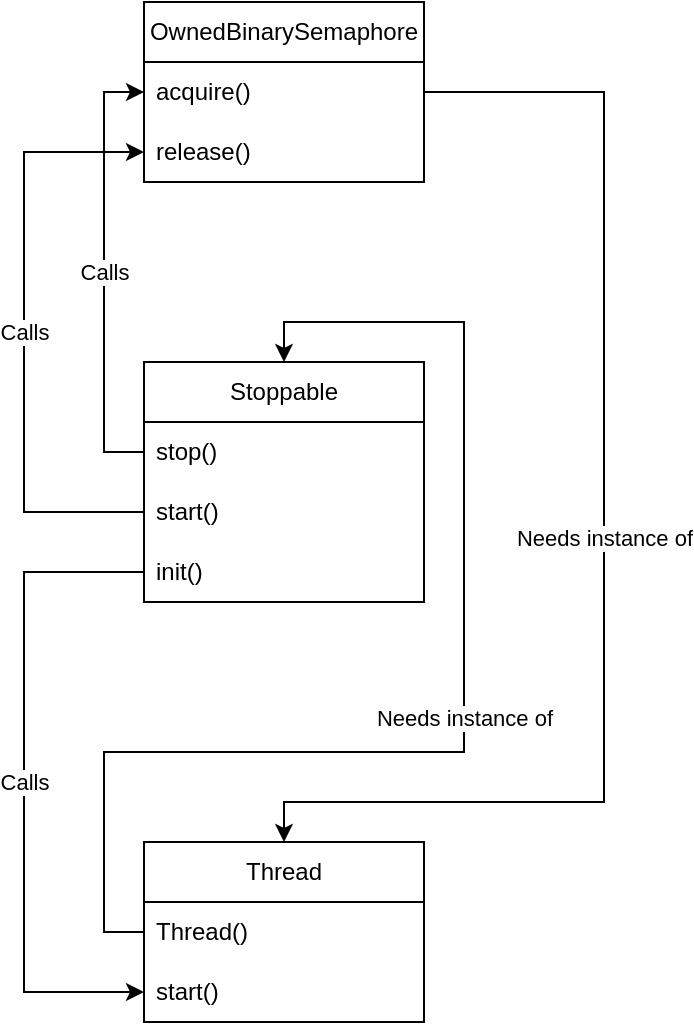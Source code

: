 <mxfile version="26.1.1">
  <diagram id="C5RBs43oDa-KdzZeNtuy" name="Page-1">
    <mxGraphModel dx="1195" dy="697" grid="1" gridSize="10" guides="1" tooltips="1" connect="1" arrows="1" fold="1" page="1" pageScale="1" pageWidth="827" pageHeight="1169" math="0" shadow="0">
      <root>
        <mxCell id="WIyWlLk6GJQsqaUBKTNV-0" />
        <mxCell id="WIyWlLk6GJQsqaUBKTNV-1" parent="WIyWlLk6GJQsqaUBKTNV-0" />
        <mxCell id="nsFmUHeZbN7Hnc1CEnGq-24" value="Stoppable" style="swimlane;fontStyle=0;childLayout=stackLayout;horizontal=1;startSize=30;horizontalStack=0;resizeParent=1;resizeParentMax=0;resizeLast=0;collapsible=1;marginBottom=0;whiteSpace=wrap;html=1;" vertex="1" parent="WIyWlLk6GJQsqaUBKTNV-1">
          <mxGeometry x="340" y="330" width="140" height="120" as="geometry" />
        </mxCell>
        <mxCell id="nsFmUHeZbN7Hnc1CEnGq-25" value="stop()" style="text;strokeColor=none;fillColor=none;align=left;verticalAlign=middle;spacingLeft=4;spacingRight=4;overflow=hidden;points=[[0,0.5],[1,0.5]];portConstraint=eastwest;rotatable=0;whiteSpace=wrap;html=1;" vertex="1" parent="nsFmUHeZbN7Hnc1CEnGq-24">
          <mxGeometry y="30" width="140" height="30" as="geometry" />
        </mxCell>
        <mxCell id="nsFmUHeZbN7Hnc1CEnGq-26" value="start()" style="text;strokeColor=none;fillColor=none;align=left;verticalAlign=middle;spacingLeft=4;spacingRight=4;overflow=hidden;points=[[0,0.5],[1,0.5]];portConstraint=eastwest;rotatable=0;whiteSpace=wrap;html=1;" vertex="1" parent="nsFmUHeZbN7Hnc1CEnGq-24">
          <mxGeometry y="60" width="140" height="30" as="geometry" />
        </mxCell>
        <mxCell id="nsFmUHeZbN7Hnc1CEnGq-27" value="init()" style="text;strokeColor=none;fillColor=none;align=left;verticalAlign=middle;spacingLeft=4;spacingRight=4;overflow=hidden;points=[[0,0.5],[1,0.5]];portConstraint=eastwest;rotatable=0;whiteSpace=wrap;html=1;" vertex="1" parent="nsFmUHeZbN7Hnc1CEnGq-24">
          <mxGeometry y="90" width="140" height="30" as="geometry" />
        </mxCell>
        <mxCell id="nsFmUHeZbN7Hnc1CEnGq-28" value="OwnedBinarySemaphore" style="swimlane;fontStyle=0;childLayout=stackLayout;horizontal=1;startSize=30;horizontalStack=0;resizeParent=1;resizeParentMax=0;resizeLast=0;collapsible=1;marginBottom=0;whiteSpace=wrap;html=1;" vertex="1" parent="WIyWlLk6GJQsqaUBKTNV-1">
          <mxGeometry x="340" y="150" width="140" height="90" as="geometry" />
        </mxCell>
        <mxCell id="nsFmUHeZbN7Hnc1CEnGq-29" value="acquire()" style="text;strokeColor=none;fillColor=none;align=left;verticalAlign=middle;spacingLeft=4;spacingRight=4;overflow=hidden;points=[[0,0.5],[1,0.5]];portConstraint=eastwest;rotatable=0;whiteSpace=wrap;html=1;" vertex="1" parent="nsFmUHeZbN7Hnc1CEnGq-28">
          <mxGeometry y="30" width="140" height="30" as="geometry" />
        </mxCell>
        <mxCell id="nsFmUHeZbN7Hnc1CEnGq-30" value="release()" style="text;strokeColor=none;fillColor=none;align=left;verticalAlign=middle;spacingLeft=4;spacingRight=4;overflow=hidden;points=[[0,0.5],[1,0.5]];portConstraint=eastwest;rotatable=0;whiteSpace=wrap;html=1;" vertex="1" parent="nsFmUHeZbN7Hnc1CEnGq-28">
          <mxGeometry y="60" width="140" height="30" as="geometry" />
        </mxCell>
        <mxCell id="nsFmUHeZbN7Hnc1CEnGq-32" value="Thread" style="swimlane;fontStyle=0;childLayout=stackLayout;horizontal=1;startSize=30;horizontalStack=0;resizeParent=1;resizeParentMax=0;resizeLast=0;collapsible=1;marginBottom=0;whiteSpace=wrap;html=1;" vertex="1" parent="WIyWlLk6GJQsqaUBKTNV-1">
          <mxGeometry x="340" y="570" width="140" height="90" as="geometry" />
        </mxCell>
        <mxCell id="nsFmUHeZbN7Hnc1CEnGq-33" value="Thread()" style="text;strokeColor=none;fillColor=none;align=left;verticalAlign=middle;spacingLeft=4;spacingRight=4;overflow=hidden;points=[[0,0.5],[1,0.5]];portConstraint=eastwest;rotatable=0;whiteSpace=wrap;html=1;" vertex="1" parent="nsFmUHeZbN7Hnc1CEnGq-32">
          <mxGeometry y="30" width="140" height="30" as="geometry" />
        </mxCell>
        <mxCell id="nsFmUHeZbN7Hnc1CEnGq-34" value="start()" style="text;strokeColor=none;fillColor=none;align=left;verticalAlign=middle;spacingLeft=4;spacingRight=4;overflow=hidden;points=[[0,0.5],[1,0.5]];portConstraint=eastwest;rotatable=0;whiteSpace=wrap;html=1;" vertex="1" parent="nsFmUHeZbN7Hnc1CEnGq-32">
          <mxGeometry y="60" width="140" height="30" as="geometry" />
        </mxCell>
        <mxCell id="nsFmUHeZbN7Hnc1CEnGq-36" value="Needs instance of" style="edgeStyle=orthogonalEdgeStyle;rounded=0;orthogonalLoop=1;jettySize=auto;html=1;exitX=0;exitY=0.5;exitDx=0;exitDy=0;entryX=0.5;entryY=0;entryDx=0;entryDy=0;" edge="1" parent="WIyWlLk6GJQsqaUBKTNV-1" source="nsFmUHeZbN7Hnc1CEnGq-33" target="nsFmUHeZbN7Hnc1CEnGq-24">
          <mxGeometry relative="1" as="geometry" />
        </mxCell>
        <mxCell id="nsFmUHeZbN7Hnc1CEnGq-37" value="Calls" style="edgeStyle=orthogonalEdgeStyle;rounded=0;orthogonalLoop=1;jettySize=auto;html=1;exitX=0;exitY=0.5;exitDx=0;exitDy=0;entryX=0;entryY=0.5;entryDx=0;entryDy=0;" edge="1" parent="WIyWlLk6GJQsqaUBKTNV-1" source="nsFmUHeZbN7Hnc1CEnGq-27" target="nsFmUHeZbN7Hnc1CEnGq-34">
          <mxGeometry relative="1" as="geometry">
            <Array as="points">
              <mxPoint x="280" y="435" />
              <mxPoint x="280" y="645" />
            </Array>
          </mxGeometry>
        </mxCell>
        <mxCell id="nsFmUHeZbN7Hnc1CEnGq-38" value="Calls" style="edgeStyle=orthogonalEdgeStyle;rounded=0;orthogonalLoop=1;jettySize=auto;html=1;exitX=0;exitY=0.5;exitDx=0;exitDy=0;entryX=0;entryY=0.5;entryDx=0;entryDy=0;" edge="1" parent="WIyWlLk6GJQsqaUBKTNV-1" source="nsFmUHeZbN7Hnc1CEnGq-25" target="nsFmUHeZbN7Hnc1CEnGq-29">
          <mxGeometry relative="1" as="geometry" />
        </mxCell>
        <mxCell id="nsFmUHeZbN7Hnc1CEnGq-39" value="Calls" style="edgeStyle=orthogonalEdgeStyle;rounded=0;orthogonalLoop=1;jettySize=auto;html=1;exitX=0;exitY=0.5;exitDx=0;exitDy=0;entryX=0;entryY=0.5;entryDx=0;entryDy=0;" edge="1" parent="WIyWlLk6GJQsqaUBKTNV-1" source="nsFmUHeZbN7Hnc1CEnGq-26" target="nsFmUHeZbN7Hnc1CEnGq-30">
          <mxGeometry relative="1" as="geometry">
            <Array as="points">
              <mxPoint x="280" y="405" />
              <mxPoint x="280" y="225" />
            </Array>
          </mxGeometry>
        </mxCell>
        <mxCell id="nsFmUHeZbN7Hnc1CEnGq-40" value="Needs instance of" style="edgeStyle=orthogonalEdgeStyle;rounded=0;orthogonalLoop=1;jettySize=auto;html=1;exitX=1;exitY=0.5;exitDx=0;exitDy=0;entryX=0.5;entryY=0;entryDx=0;entryDy=0;" edge="1" parent="WIyWlLk6GJQsqaUBKTNV-1" source="nsFmUHeZbN7Hnc1CEnGq-29" target="nsFmUHeZbN7Hnc1CEnGq-32">
          <mxGeometry relative="1" as="geometry">
            <Array as="points">
              <mxPoint x="570" y="195" />
              <mxPoint x="570" y="550" />
              <mxPoint x="410" y="550" />
            </Array>
          </mxGeometry>
        </mxCell>
      </root>
    </mxGraphModel>
  </diagram>
</mxfile>
